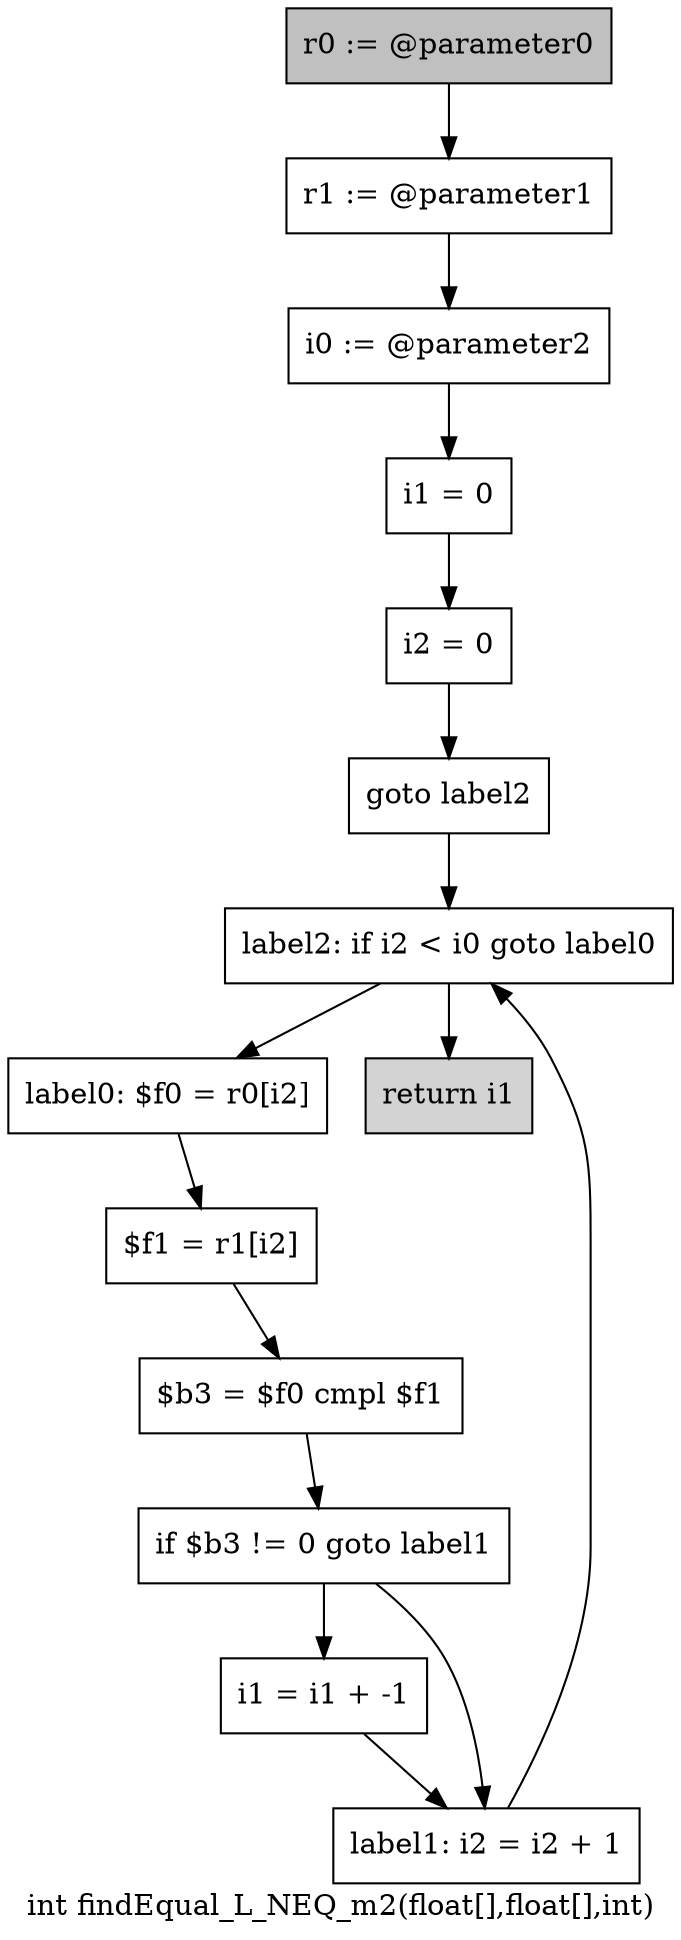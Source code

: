 digraph "int findEqual_L_NEQ_m2(float[],float[],int)" {
    label="int findEqual_L_NEQ_m2(float[],float[],int)";
    node [shape=box];
    "0" [style=filled,fillcolor=gray,label="r0 := @parameter0",];
    "1" [label="r1 := @parameter1",];
    "0"->"1";
    "2" [label="i0 := @parameter2",];
    "1"->"2";
    "3" [label="i1 = 0",];
    "2"->"3";
    "4" [label="i2 = 0",];
    "3"->"4";
    "5" [label="goto label2",];
    "4"->"5";
    "12" [label="label2: if i2 < i0 goto label0",];
    "5"->"12";
    "6" [label="label0: $f0 = r0[i2]",];
    "7" [label="$f1 = r1[i2]",];
    "6"->"7";
    "8" [label="$b3 = $f0 cmpl $f1",];
    "7"->"8";
    "9" [label="if $b3 != 0 goto label1",];
    "8"->"9";
    "10" [label="i1 = i1 + -1",];
    "9"->"10";
    "11" [label="label1: i2 = i2 + 1",];
    "9"->"11";
    "10"->"11";
    "11"->"12";
    "12"->"6";
    "13" [style=filled,fillcolor=lightgray,label="return i1",];
    "12"->"13";
}
